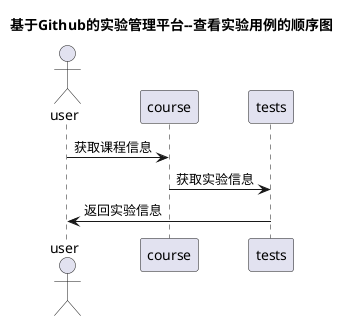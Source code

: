 @startuml
title:基于Github的实验管理平台--查看实验用例的顺序图
actor user
participant course
participant tests
user->course:获取课程信息
course->tests:获取实验信息
tests->user:返回实验信息
@enduml
